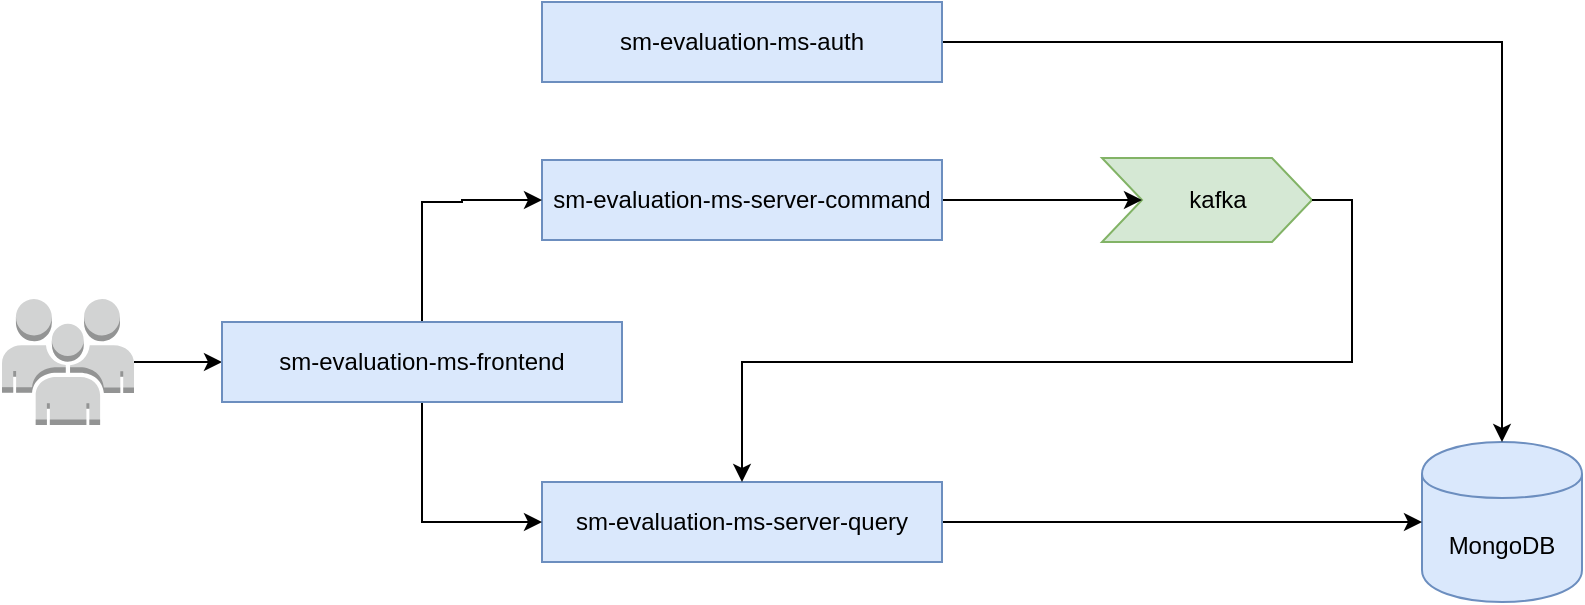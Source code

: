 <mxfile version="12.9.9" type="device"><diagram id="zZOyHdq2KvMrymyiurN5" name="Page-1"><mxGraphModel dx="1755" dy="853" grid="1" gridSize="10" guides="1" tooltips="1" connect="1" arrows="1" fold="1" page="1" pageScale="1" pageWidth="850" pageHeight="1100" math="0" shadow="0"><root><mxCell id="0"/><mxCell id="1" parent="0"/><mxCell id="7V4PZXA2M_Cud8PZ_Of8-1" value="" style="shape=step;perimeter=stepPerimeter;whiteSpace=wrap;html=1;fixedSize=1;fillColor=#d5e8d4;strokeColor=#82b366;" parent="1" vertex="1"><mxGeometry x="440" y="198" width="105" height="42" as="geometry"/></mxCell><mxCell id="wl86E-wasU708fYsIVTZ-1" value="MongoDB" style="shape=cylinder;whiteSpace=wrap;html=1;boundedLbl=1;backgroundOutline=1;fillColor=#dae8fc;strokeColor=#6c8ebf;" parent="1" vertex="1"><mxGeometry x="600" y="340" width="80" height="80" as="geometry"/></mxCell><mxCell id="HQ1scwIn_uQUgmR_rU5A-2" style="edgeStyle=orthogonalEdgeStyle;rounded=0;orthogonalLoop=1;jettySize=auto;html=1;entryX=0;entryY=0.5;entryDx=0;entryDy=0;" parent="1" source="wl86E-wasU708fYsIVTZ-2" target="7V4PZXA2M_Cud8PZ_Of8-1" edge="1"><mxGeometry relative="1" as="geometry"><mxPoint x="420" y="150" as="targetPoint"/></mxGeometry></mxCell><mxCell id="wl86E-wasU708fYsIVTZ-2" value="sm-evaluation-ms-server-command" style="rounded=0;whiteSpace=wrap;html=1;fillColor=#dae8fc;strokeColor=#6c8ebf;" parent="1" vertex="1"><mxGeometry x="160" y="199" width="200" height="40" as="geometry"/></mxCell><mxCell id="wl86E-wasU708fYsIVTZ-9" style="edgeStyle=orthogonalEdgeStyle;rounded=0;orthogonalLoop=1;jettySize=auto;html=1;entryX=0;entryY=0.5;entryDx=0;entryDy=0;" parent="1" source="wl86E-wasU708fYsIVTZ-3" target="wl86E-wasU708fYsIVTZ-1" edge="1"><mxGeometry relative="1" as="geometry"><Array as="points"/></mxGeometry></mxCell><mxCell id="wl86E-wasU708fYsIVTZ-3" value="sm-evaluation-ms-server-query" style="rounded=0;whiteSpace=wrap;html=1;fillColor=#dae8fc;strokeColor=#6c8ebf;" parent="1" vertex="1"><mxGeometry x="160" y="360" width="200" height="40" as="geometry"/></mxCell><mxCell id="wl86E-wasU708fYsIVTZ-7" style="edgeStyle=orthogonalEdgeStyle;rounded=0;orthogonalLoop=1;jettySize=auto;html=1;entryX=0;entryY=0.5;entryDx=0;entryDy=0;exitX=0.5;exitY=0;exitDx=0;exitDy=0;" parent="1" source="wl86E-wasU708fYsIVTZ-12" target="wl86E-wasU708fYsIVTZ-2" edge="1"><mxGeometry relative="1" as="geometry"><Array as="points"><mxPoint x="120" y="220"/></Array></mxGeometry></mxCell><mxCell id="wl86E-wasU708fYsIVTZ-10" style="edgeStyle=orthogonalEdgeStyle;rounded=0;orthogonalLoop=1;jettySize=auto;html=1;entryX=0;entryY=0.5;entryDx=0;entryDy=0;exitX=0.5;exitY=1;exitDx=0;exitDy=0;" parent="1" source="wl86E-wasU708fYsIVTZ-12" target="wl86E-wasU708fYsIVTZ-3" edge="1"><mxGeometry relative="1" as="geometry"><Array as="points"><mxPoint x="100" y="380"/></Array></mxGeometry></mxCell><mxCell id="wl86E-wasU708fYsIVTZ-13" style="edgeStyle=orthogonalEdgeStyle;rounded=0;orthogonalLoop=1;jettySize=auto;html=1;entryX=0;entryY=0.5;entryDx=0;entryDy=0;" parent="1" source="wl86E-wasU708fYsIVTZ-6" target="wl86E-wasU708fYsIVTZ-12" edge="1"><mxGeometry relative="1" as="geometry"/></mxCell><mxCell id="wl86E-wasU708fYsIVTZ-6" value="" style="outlineConnect=0;dashed=0;verticalLabelPosition=bottom;verticalAlign=top;align=center;html=1;shape=mxgraph.aws3.users;fillColor=#D2D3D3;gradientColor=none;" parent="1" vertex="1"><mxGeometry x="-110" y="268.5" width="66" height="63" as="geometry"/></mxCell><mxCell id="wl86E-wasU708fYsIVTZ-12" value="sm-evaluation-ms-frontend" style="rounded=0;whiteSpace=wrap;html=1;fillColor=#dae8fc;strokeColor=#6c8ebf;" parent="1" vertex="1"><mxGeometry y="280" width="200" height="40" as="geometry"/></mxCell><mxCell id="HQ1scwIn_uQUgmR_rU5A-3" style="edgeStyle=orthogonalEdgeStyle;rounded=0;orthogonalLoop=1;jettySize=auto;html=1;exitX=1;exitY=0.5;exitDx=0;exitDy=0;" parent="1" source="7V4PZXA2M_Cud8PZ_Of8-1" target="wl86E-wasU708fYsIVTZ-3" edge="1"><mxGeometry relative="1" as="geometry"><mxPoint x="590" y="280" as="sourcePoint"/></mxGeometry></mxCell><mxCell id="HQ1scwIn_uQUgmR_rU5A-4" value="kafka" style="text;html=1;strokeColor=none;fillColor=none;align=center;verticalAlign=middle;whiteSpace=wrap;rounded=0;" parent="1" vertex="1"><mxGeometry x="467.5" y="204" width="60" height="30" as="geometry"/></mxCell><mxCell id="kInz_nQNpkRczFnEk04P-2" style="edgeStyle=orthogonalEdgeStyle;rounded=0;orthogonalLoop=1;jettySize=auto;html=1;entryX=0.5;entryY=0;entryDx=0;entryDy=0;" edge="1" parent="1" source="kInz_nQNpkRczFnEk04P-1" target="wl86E-wasU708fYsIVTZ-1"><mxGeometry relative="1" as="geometry"/></mxCell><mxCell id="kInz_nQNpkRczFnEk04P-1" value="sm-evaluation-ms-auth" style="rounded=0;whiteSpace=wrap;html=1;fillColor=#dae8fc;strokeColor=#6c8ebf;" vertex="1" parent="1"><mxGeometry x="160" y="120" width="200" height="40" as="geometry"/></mxCell></root></mxGraphModel></diagram></mxfile>